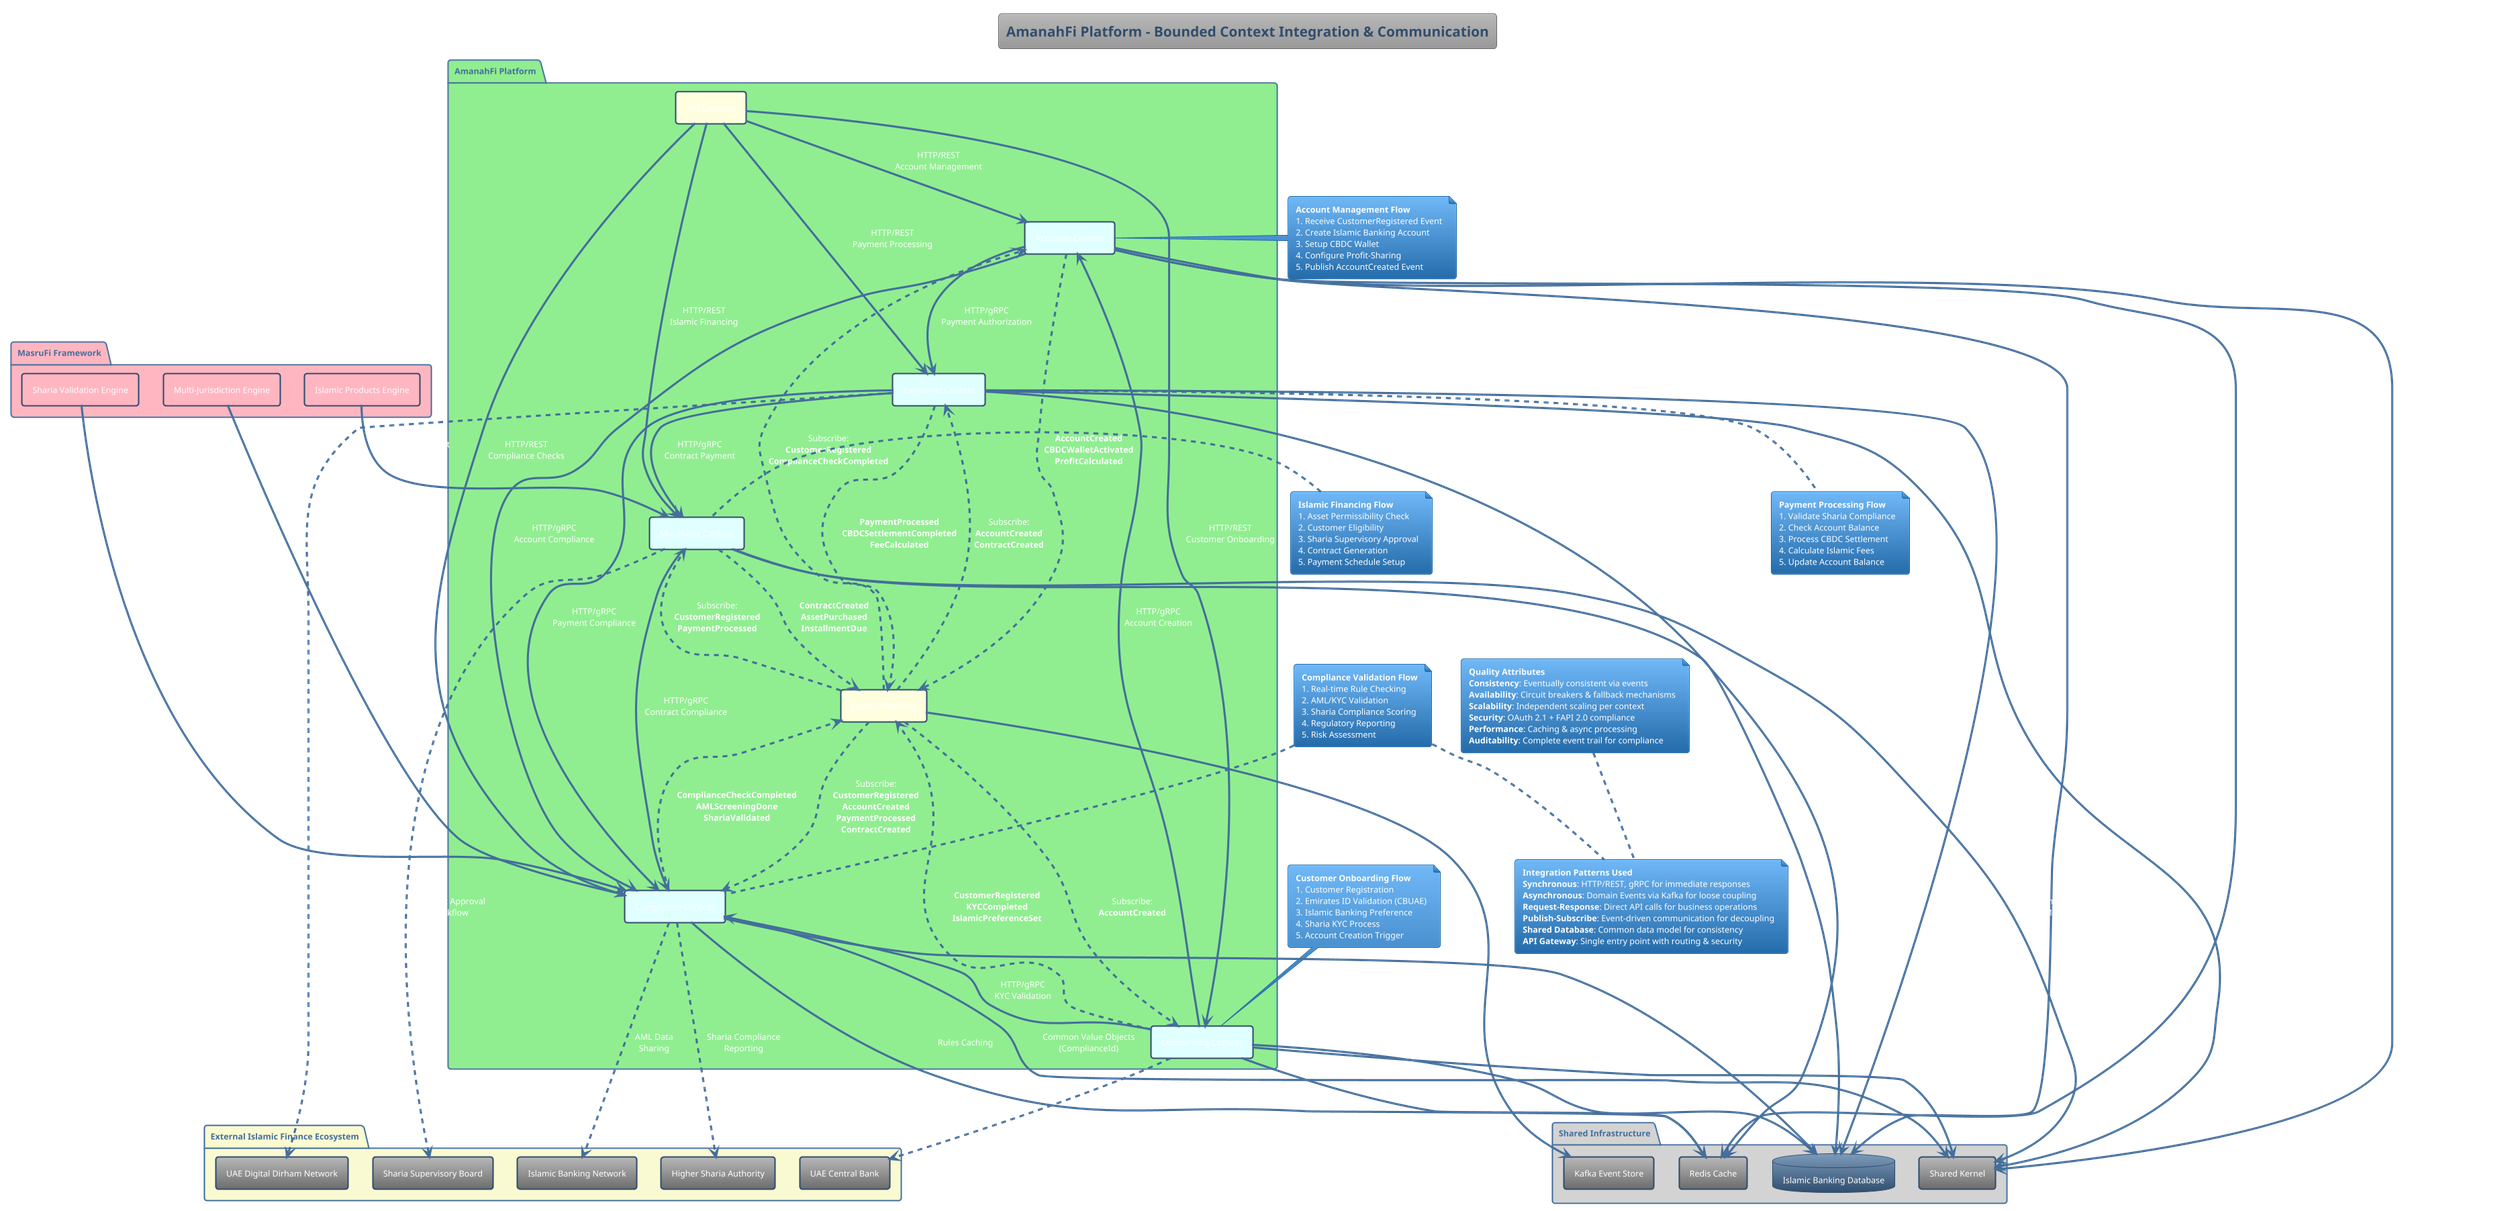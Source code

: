 @startuml bounded-context-integration
!theme spacelab

title AmanahFi Platform - Bounded Context Integration & Communication

' External Systems
package "External Islamic Finance Ecosystem" #lightgoldenrodyellow {
  rectangle "UAE Central Bank" as CBUAE
  rectangle "Higher Sharia Authority" as HSA
  rectangle "Sharia Supervisory Board" as SSB
  rectangle "Islamic Banking Network" as IBN
  rectangle "UAE Digital Dirham Network" as CBDC
}

' AmanahFi Platform Contexts
package "AmanahFi Platform" #lightgreen {
  
  rectangle "Onboarding Context" as OnboardingBC #lightcyan
  rectangle "Accounts Context" as AccountsBC #lightcyan
  rectangle "Payments Context" as PaymentsBC #lightcyan
  rectangle "Murabaha Context" as MurabahaBC #lightcyan
  rectangle "Compliance Context" as ComplianceBC #lightcyan
  
  ' Cross-Cutting Concerns
  rectangle "API Gateway" as APIGateway #lightyellow
  rectangle "Event Streaming" as EventBus #lightyellow
}

' MasruFi Framework
package "MasruFi Framework" #lightpink {
  rectangle "Islamic Products Engine" as ProductsEngine #lightpink
  rectangle "Sharia Validation Engine" as ValidationEngine #lightpink
  rectangle "Multi-Jurisdiction Engine" as JurisdictionEngine #lightpink
}

' Shared Infrastructure
package "Shared Infrastructure" #lightgray {
  database "Islamic Banking Database" as Database
  rectangle "Redis Cache" as Cache
  rectangle "Kafka Event Store" as Kafka
  rectangle "Shared Kernel" as SharedKernel
}

' Integration Flows

' External System Integrations
OnboardingBC ..> CBUAE : Emirates ID\nValidation
ComplianceBC ..> HSA : Sharia Compliance\nReporting
MurabahaBC ..> SSB : Contract Approval\nWorkflow
PaymentsBC ..> CBDC : Digital Dirham\nSettlement
ComplianceBC ..> IBN : AML Data\nSharing

' Context-to-Context Integration (Synchronous)
APIGateway --> OnboardingBC : HTTP/REST\nCustomer Onboarding
APIGateway --> AccountsBC : HTTP/REST\nAccount Management  
APIGateway --> PaymentsBC : HTTP/REST\nPayment Processing
APIGateway --> MurabahaBC : HTTP/REST\nIslamic Financing
APIGateway --> ComplianceBC : HTTP/REST\nCompliance Checks

' Direct Context Communication (Synchronous)
OnboardingBC --> AccountsBC : HTTP/gRPC\nAccount Creation
AccountsBC --> PaymentsBC : HTTP/gRPC\nPayment Authorization
PaymentsBC --> MurabahaBC : HTTP/gRPC\nContract Payment
ComplianceBC <-- OnboardingBC : HTTP/gRPC\nKYC Validation
ComplianceBC <-- AccountsBC : HTTP/gRPC\nAccount Compliance
ComplianceBC <-- PaymentsBC : HTTP/gRPC\nPayment Compliance
ComplianceBC <-- MurabahaBC : HTTP/gRPC\nContract Compliance

' Event-Driven Communication (Asynchronous)
OnboardingBC ..> EventBus : **CustomerRegistered**\n**KYCCompleted**\n**IslamicPreferenceSet**
AccountsBC ..> EventBus : **AccountCreated**\n**CBDCWalletActivated**\n**ProfitCalculated**
PaymentsBC ..> EventBus : **PaymentProcessed**\n**CBDCSettlementCompleted**\n**FeeCalculated**
MurabahaBC ..> EventBus : **ContractCreated**\n**AssetPurchased**\n**InstallmentDue**
ComplianceBC ..> EventBus : **ComplianceCheckCompleted**\n**AMLScreeningDone**\n**ShariaValidated**

' Event Subscriptions
EventBus ..> OnboardingBC : Subscribe:\n**AccountCreated**
EventBus ..> AccountsBC : Subscribe:\n**CustomerRegistered**\n**ComplianceCheckCompleted**
EventBus ..> PaymentsBC : Subscribe:\n**AccountCreated**\n**ContractCreated**
EventBus ..> MurabahaBC : Subscribe:\n**CustomerRegistered**\n**PaymentProcessed**
EventBus ..> ComplianceBC : Subscribe:\n**CustomerRegistered**\n**AccountCreated**\n**PaymentProcessed**\n**ContractCreated**

' MasruFi Framework Integration
ProductsEngine --> MurabahaBC : Islamic Product\nDefinitions
ValidationEngine --> ComplianceBC : Sharia Rules\nEngine
JurisdictionEngine --> ComplianceBC : Multi-Region\nCompliance

' Shared Infrastructure Dependencies
OnboardingBC --> Database : Customer Data\nPersistence
AccountsBC --> Database : Account Data\nPersistence
PaymentsBC --> Database : Payment Data\nPersistence
MurabahaBC --> Database : Contract Data\nPersistence
ComplianceBC --> Database : Compliance Data\nPersistence

OnboardingBC --> Cache : Customer Session\nCaching
AccountsBC --> Cache : Balance Caching
PaymentsBC --> Cache : Exchange Rate\nCaching
ComplianceBC --> Cache : Rules Caching

EventBus --> Kafka : Event Persistence\n& Streaming

OnboardingBC --> SharedKernel : Common Value Objects\n(Money, CustomerId)
AccountsBC --> SharedKernel : Common Value Objects\n(Money, AccountId)
PaymentsBC --> SharedKernel : Common Value Objects\n(Money, PaymentId)
MurabahaBC --> SharedKernel : Common Value Objects\n(Money, ContractId)
ComplianceBC --> SharedKernel : Common Value Objects\n(ComplianceId)

' Data Flow Patterns

note top of OnboardingBC : **Customer Onboarding Flow**\n1. Customer Registration\n2. Emirates ID Validation (CBUAE)\n3. Islamic Banking Preference\n4. Sharia KYC Process\n5. Account Creation Trigger

note right of AccountsBC : **Account Management Flow**\n1. Receive CustomerRegistered Event\n2. Create Islamic Banking Account\n3. Setup CBDC Wallet\n4. Configure Profit-Sharing\n5. Publish AccountCreated Event

note bottom of PaymentsBC : **Payment Processing Flow**\n1. Validate Sharia Compliance\n2. Check Account Balance\n3. Process CBDC Settlement\n4. Calculate Islamic Fees\n5. Update Account Balance

note left of MurabahaBC : **Islamic Financing Flow**\n1. Asset Permissibility Check\n2. Customer Eligibility\n3. Sharia Supervisory Approval\n4. Contract Generation\n5. Payment Schedule Setup

note top of ComplianceBC : **Compliance Validation Flow**\n1. Real-time Rule Checking\n2. AML/KYC Validation\n3. Sharia Compliance Scoring\n4. Regulatory Reporting\n5. Risk Assessment

' Integration Patterns Legend
note bottom : **Integration Patterns Used**\n**Synchronous**: HTTP/REST, gRPC for immediate responses\n**Asynchronous**: Domain Events via Kafka for loose coupling\n**Request-Response**: Direct API calls for business operations\n**Publish-Subscribe**: Event-driven communication for decoupling\n**Shared Database**: Common data model for consistency\n**API Gateway**: Single entry point with routing & security

' Quality Attributes
note top : **Quality Attributes**\n**Consistency**: Eventually consistent via events\n**Availability**: Circuit breakers & fallback mechanisms\n**Scalability**: Independent scaling per context\n**Security**: OAuth 2.1 + FAPI 2.0 compliance\n**Performance**: Caching & async processing\n**Auditability**: Complete event trail for compliance

@enduml